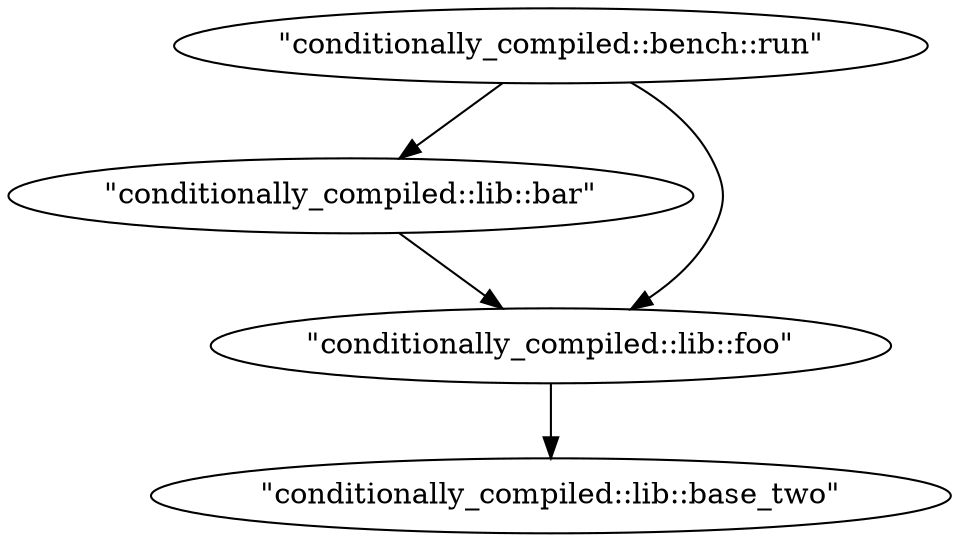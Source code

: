 digraph {
    0 [ label = "\"conditionally_compiled::lib::bar\"" ]
    1 [ label = "\"conditionally_compiled::lib::foo\"" ]
    2 [ label = "\"conditionally_compiled::lib::base_two\"" ]
    3 [ label = "\"conditionally_compiled::bench::run\"" ]
    0 -> 1 [ ]
    1 -> 2 [ ]
    3 -> 0 [ ]
    3 -> 1 [ ]
}
